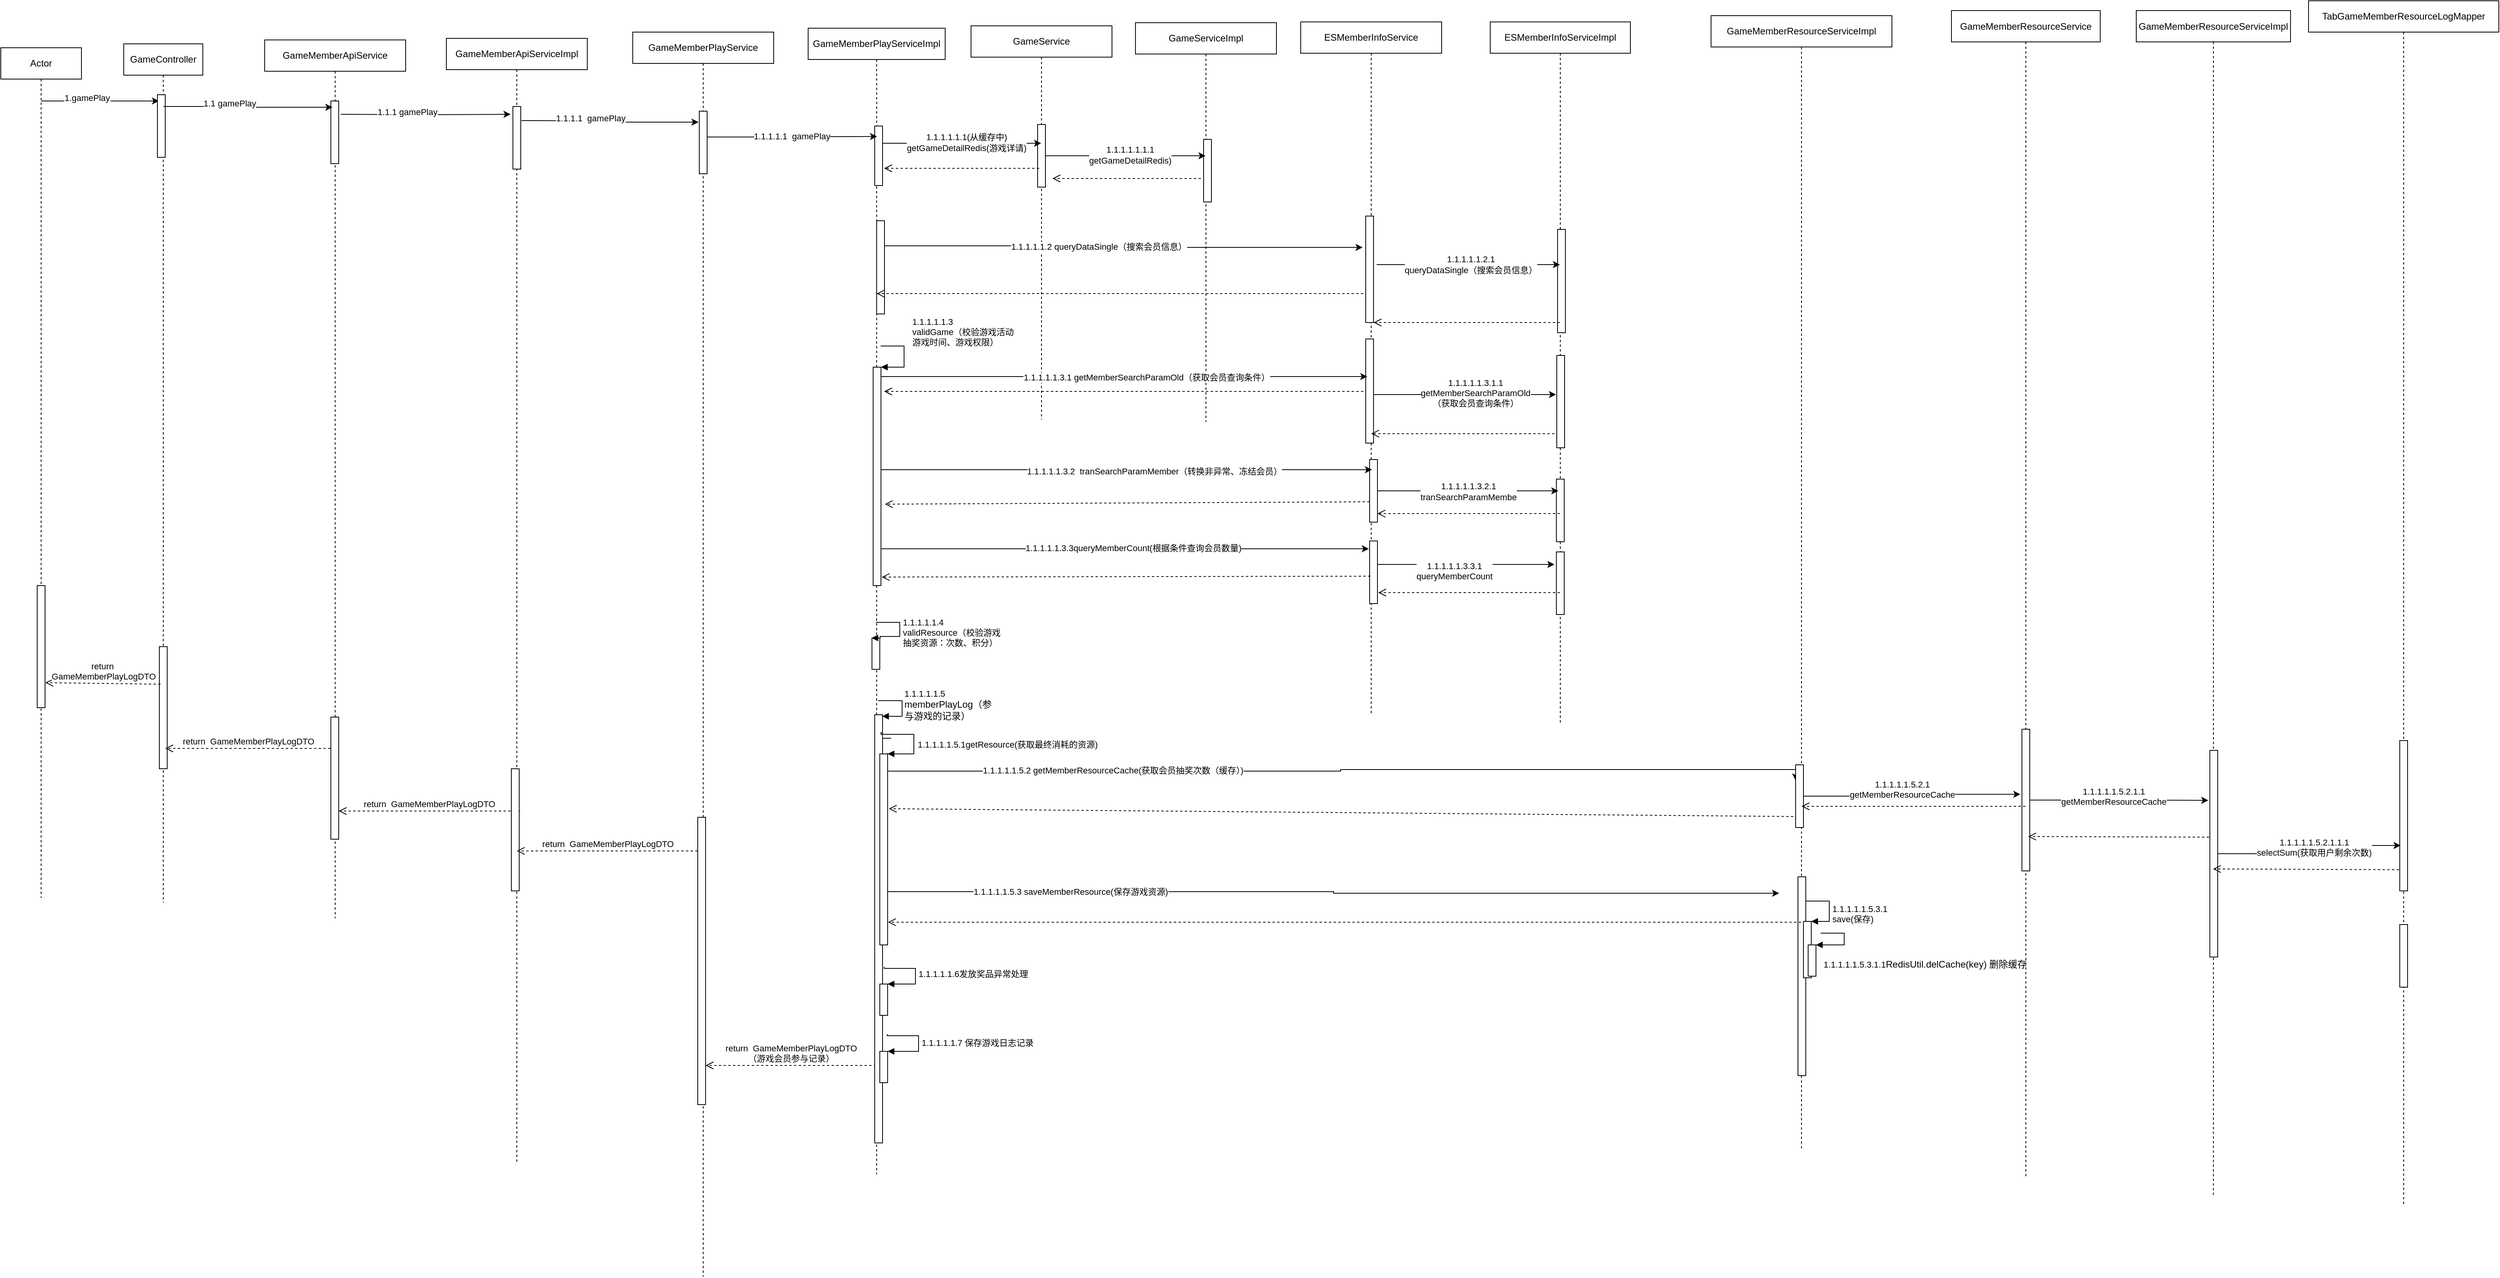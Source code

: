 <mxfile version="20.0.4" type="github">
  <diagram id="6ErdJi4MwDmCE_eJ-fbc" name="第 1 页">
    <mxGraphModel dx="2286" dy="793" grid="0" gridSize="10" guides="1" tooltips="1" connect="1" arrows="1" fold="1" page="0" pageScale="1" pageWidth="827" pageHeight="1169" math="0" shadow="0">
      <root>
        <mxCell id="0" />
        <mxCell id="1" parent="0" />
        <mxCell id="dKil16ABPcqH2iOn4YbZ-6" style="edgeStyle=orthogonalEdgeStyle;rounded=0;orthogonalLoop=1;jettySize=auto;html=1;entryX=0.2;entryY=0.1;entryDx=0;entryDy=0;entryPerimeter=0;" edge="1" parent="1" source="dKil16ABPcqH2iOn4YbZ-1" target="dKil16ABPcqH2iOn4YbZ-5">
          <mxGeometry relative="1" as="geometry">
            <Array as="points">
              <mxPoint x="-83" y="236" />
              <mxPoint x="-83" y="236" />
            </Array>
          </mxGeometry>
        </mxCell>
        <mxCell id="dKil16ABPcqH2iOn4YbZ-9" value="1.gamePlay" style="edgeLabel;html=1;align=center;verticalAlign=middle;resizable=0;points=[];" vertex="1" connectable="0" parent="dKil16ABPcqH2iOn4YbZ-6">
          <mxGeometry x="-0.233" y="4" relative="1" as="geometry">
            <mxPoint x="1" as="offset" />
          </mxGeometry>
        </mxCell>
        <mxCell id="dKil16ABPcqH2iOn4YbZ-1" value="Actor" style="shape=umlLifeline;perimeter=lifelinePerimeter;whiteSpace=wrap;html=1;container=1;collapsible=0;recursiveResize=0;outlineConnect=0;" vertex="1" parent="1">
          <mxGeometry x="-181" y="168" width="103" height="1086" as="geometry" />
        </mxCell>
        <mxCell id="dKil16ABPcqH2iOn4YbZ-146" value="" style="html=1;points=[];perimeter=orthogonalPerimeter;" vertex="1" parent="dKil16ABPcqH2iOn4YbZ-1">
          <mxGeometry x="46.5" y="687" width="10" height="156" as="geometry" />
        </mxCell>
        <mxCell id="dKil16ABPcqH2iOn4YbZ-2" value="GameController" style="shape=umlLifeline;perimeter=lifelinePerimeter;whiteSpace=wrap;html=1;container=1;collapsible=0;recursiveResize=0;outlineConnect=0;" vertex="1" parent="1">
          <mxGeometry x="-24" y="163" width="101" height="1097" as="geometry" />
        </mxCell>
        <mxCell id="dKil16ABPcqH2iOn4YbZ-5" value="" style="html=1;points=[];perimeter=orthogonalPerimeter;" vertex="1" parent="dKil16ABPcqH2iOn4YbZ-2">
          <mxGeometry x="43" y="65" width="10" height="80" as="geometry" />
        </mxCell>
        <mxCell id="dKil16ABPcqH2iOn4YbZ-142" value="" style="html=1;points=[];perimeter=orthogonalPerimeter;" vertex="1" parent="dKil16ABPcqH2iOn4YbZ-2">
          <mxGeometry x="45.5" y="770" width="10" height="156" as="geometry" />
        </mxCell>
        <mxCell id="dKil16ABPcqH2iOn4YbZ-151" value="return&amp;nbsp; GameMemberPlayLogDTO" style="html=1;verticalAlign=bottom;endArrow=open;dashed=1;endSize=8;rounded=0;" edge="1" parent="dKil16ABPcqH2iOn4YbZ-2">
          <mxGeometry relative="1" as="geometry">
            <mxPoint x="264" y="900" as="sourcePoint" />
            <mxPoint x="53" y="899.999" as="targetPoint" />
          </mxGeometry>
        </mxCell>
        <mxCell id="dKil16ABPcqH2iOn4YbZ-3" value="GameMemberApiService" style="shape=umlLifeline;perimeter=lifelinePerimeter;whiteSpace=wrap;html=1;container=1;collapsible=0;recursiveResize=0;outlineConnect=0;" vertex="1" parent="1">
          <mxGeometry x="156" y="158" width="180" height="1122" as="geometry" />
        </mxCell>
        <mxCell id="dKil16ABPcqH2iOn4YbZ-13" value="" style="html=1;points=[];perimeter=orthogonalPerimeter;" vertex="1" parent="dKil16ABPcqH2iOn4YbZ-3">
          <mxGeometry x="84.5" y="78" width="10" height="80" as="geometry" />
        </mxCell>
        <mxCell id="dKil16ABPcqH2iOn4YbZ-141" value="" style="html=1;points=[];perimeter=orthogonalPerimeter;" vertex="1" parent="dKil16ABPcqH2iOn4YbZ-3">
          <mxGeometry x="84.5" y="865" width="10" height="156" as="geometry" />
        </mxCell>
        <mxCell id="dKil16ABPcqH2iOn4YbZ-150" value="return&amp;nbsp; GameMemberPlayLogDTO" style="html=1;verticalAlign=bottom;endArrow=open;dashed=1;endSize=8;rounded=0;exitX=0;exitY=0.117;exitDx=0;exitDy=0;exitPerimeter=0;" edge="1" parent="dKil16ABPcqH2iOn4YbZ-3">
          <mxGeometry relative="1" as="geometry">
            <mxPoint x="326" y="984.999" as="sourcePoint" />
            <mxPoint x="94.5" y="984.999" as="targetPoint" />
          </mxGeometry>
        </mxCell>
        <mxCell id="dKil16ABPcqH2iOn4YbZ-11" style="edgeStyle=orthogonalEdgeStyle;rounded=0;orthogonalLoop=1;jettySize=auto;html=1;entryX=0.2;entryY=0.1;entryDx=0;entryDy=0;entryPerimeter=0;" edge="1" parent="1" target="dKil16ABPcqH2iOn4YbZ-13" source="dKil16ABPcqH2iOn4YbZ-2">
          <mxGeometry relative="1" as="geometry">
            <mxPoint x="90" y="244" as="sourcePoint" />
            <Array as="points">
              <mxPoint x="139" y="243" />
              <mxPoint x="139" y="244" />
            </Array>
          </mxGeometry>
        </mxCell>
        <mxCell id="dKil16ABPcqH2iOn4YbZ-12" value="1.1 gamePlay" style="edgeLabel;html=1;align=center;verticalAlign=middle;resizable=0;points=[];" vertex="1" connectable="0" parent="dKil16ABPcqH2iOn4YbZ-11">
          <mxGeometry x="-0.233" y="4" relative="1" as="geometry">
            <mxPoint x="1" as="offset" />
          </mxGeometry>
        </mxCell>
        <mxCell id="dKil16ABPcqH2iOn4YbZ-14" value="GameMemberApiServiceImpl" style="shape=umlLifeline;perimeter=lifelinePerimeter;whiteSpace=wrap;html=1;container=1;collapsible=0;recursiveResize=0;outlineConnect=0;" vertex="1" parent="1">
          <mxGeometry x="388" y="156" width="180" height="1438" as="geometry" />
        </mxCell>
        <mxCell id="dKil16ABPcqH2iOn4YbZ-15" value="" style="html=1;points=[];perimeter=orthogonalPerimeter;" vertex="1" parent="dKil16ABPcqH2iOn4YbZ-14">
          <mxGeometry x="85" y="87" width="10" height="80" as="geometry" />
        </mxCell>
        <mxCell id="dKil16ABPcqH2iOn4YbZ-136" value="" style="html=1;points=[];perimeter=orthogonalPerimeter;" vertex="1" parent="dKil16ABPcqH2iOn4YbZ-14">
          <mxGeometry x="83" y="933" width="10" height="156" as="geometry" />
        </mxCell>
        <mxCell id="dKil16ABPcqH2iOn4YbZ-16" value="GameMemberPlayService" style="shape=umlLifeline;perimeter=lifelinePerimeter;whiteSpace=wrap;html=1;container=1;collapsible=0;recursiveResize=0;outlineConnect=0;" vertex="1" parent="1">
          <mxGeometry x="626" y="148" width="180" height="1590" as="geometry" />
        </mxCell>
        <mxCell id="dKil16ABPcqH2iOn4YbZ-17" value="" style="html=1;points=[];perimeter=orthogonalPerimeter;" vertex="1" parent="dKil16ABPcqH2iOn4YbZ-16">
          <mxGeometry x="85" y="101" width="10" height="80" as="geometry" />
        </mxCell>
        <mxCell id="dKil16ABPcqH2iOn4YbZ-137" value="" style="html=1;points=[];perimeter=orthogonalPerimeter;" vertex="1" parent="dKil16ABPcqH2iOn4YbZ-16">
          <mxGeometry x="83" y="1003" width="10" height="367" as="geometry" />
        </mxCell>
        <mxCell id="dKil16ABPcqH2iOn4YbZ-147" value="return&amp;nbsp; GameMemberPlayLogDTO&lt;br&gt;（游戏会员参与记录）" style="html=1;verticalAlign=bottom;endArrow=open;dashed=1;endSize=8;rounded=0;" edge="1" parent="dKil16ABPcqH2iOn4YbZ-16" source="dKil16ABPcqH2iOn4YbZ-18">
          <mxGeometry relative="1" as="geometry">
            <mxPoint x="173" y="1320" as="sourcePoint" />
            <mxPoint x="93" y="1320" as="targetPoint" />
          </mxGeometry>
        </mxCell>
        <mxCell id="dKil16ABPcqH2iOn4YbZ-18" value="GameMemberPlayServiceImpl" style="shape=umlLifeline;perimeter=lifelinePerimeter;whiteSpace=wrap;html=1;container=1;collapsible=0;recursiveResize=0;outlineConnect=0;" vertex="1" parent="1">
          <mxGeometry x="850" y="143" width="175" height="1464" as="geometry" />
        </mxCell>
        <mxCell id="dKil16ABPcqH2iOn4YbZ-19" value="" style="html=1;points=[];perimeter=orthogonalPerimeter;" vertex="1" parent="dKil16ABPcqH2iOn4YbZ-18">
          <mxGeometry x="85" y="125" width="10" height="76" as="geometry" />
        </mxCell>
        <mxCell id="dKil16ABPcqH2iOn4YbZ-49" value="" style="html=1;points=[];perimeter=orthogonalPerimeter;" vertex="1" parent="dKil16ABPcqH2iOn4YbZ-18">
          <mxGeometry x="87.5" y="246" width="10" height="119" as="geometry" />
        </mxCell>
        <mxCell id="dKil16ABPcqH2iOn4YbZ-56" value="" style="html=1;points=[];perimeter=orthogonalPerimeter;" vertex="1" parent="dKil16ABPcqH2iOn4YbZ-18">
          <mxGeometry x="83" y="433" width="10" height="279" as="geometry" />
        </mxCell>
        <mxCell id="dKil16ABPcqH2iOn4YbZ-57" value="&lt;span style=&quot;text-align: center;&quot;&gt;1.1.1.1.1.3&lt;/span&gt;&lt;br&gt;validGame（校验游戏活动&lt;br&gt;游戏时间、游戏权限）" style="edgeStyle=orthogonalEdgeStyle;html=1;align=left;spacingLeft=2;endArrow=block;rounded=0;entryX=1;entryY=0;" edge="1" target="dKil16ABPcqH2iOn4YbZ-56" parent="dKil16ABPcqH2iOn4YbZ-18">
          <mxGeometry x="-0.306" y="19" relative="1" as="geometry">
            <mxPoint x="92.5" y="406" as="sourcePoint" />
            <Array as="points">
              <mxPoint x="122.5" y="406" />
            </Array>
            <mxPoint x="-13" y="-18" as="offset" />
          </mxGeometry>
        </mxCell>
        <mxCell id="dKil16ABPcqH2iOn4YbZ-60" value="" style="html=1;points=[];perimeter=orthogonalPerimeter;" vertex="1" parent="dKil16ABPcqH2iOn4YbZ-18">
          <mxGeometry x="81.5" y="779" width="10" height="40" as="geometry" />
        </mxCell>
        <mxCell id="dKil16ABPcqH2iOn4YbZ-61" value="&lt;span style=&quot;text-align: center;&quot;&gt;1.1.1.1.1.4&lt;/span&gt;&lt;br&gt;validResource（校验游戏&lt;br&gt;&lt;span style=&quot;font-size: 11px;&quot;&gt;抽奖资源：次数、积分&lt;/span&gt;）" style="edgeStyle=orthogonalEdgeStyle;html=1;align=left;spacingLeft=2;endArrow=block;rounded=0;entryX=-0.05;entryY=0;entryDx=0;entryDy=0;entryPerimeter=0;" edge="1" parent="dKil16ABPcqH2iOn4YbZ-18" target="dKil16ABPcqH2iOn4YbZ-60">
          <mxGeometry relative="1" as="geometry">
            <mxPoint x="86.5" y="759" as="sourcePoint" />
            <Array as="points">
              <mxPoint x="117" y="759" />
              <mxPoint x="117" y="777" />
              <mxPoint x="92" y="777" />
              <mxPoint x="92" y="779" />
            </Array>
          </mxGeometry>
        </mxCell>
        <mxCell id="dKil16ABPcqH2iOn4YbZ-92" value="" style="html=1;points=[];perimeter=orthogonalPerimeter;" vertex="1" parent="dKil16ABPcqH2iOn4YbZ-18">
          <mxGeometry x="85" y="877" width="10" height="547" as="geometry" />
        </mxCell>
        <mxCell id="dKil16ABPcqH2iOn4YbZ-93" value="" style="edgeStyle=orthogonalEdgeStyle;html=1;align=left;spacingLeft=2;endArrow=block;rounded=0;entryX=1;entryY=0;" edge="1" parent="dKil16ABPcqH2iOn4YbZ-18">
          <mxGeometry relative="1" as="geometry">
            <mxPoint x="89.5" y="859" as="sourcePoint" />
            <Array as="points">
              <mxPoint x="120" y="859" />
              <mxPoint x="120" y="879" />
            </Array>
            <mxPoint x="94.5" y="879" as="targetPoint" />
          </mxGeometry>
        </mxCell>
        <mxCell id="dKil16ABPcqH2iOn4YbZ-95" value="" style="html=1;points=[];perimeter=orthogonalPerimeter;" vertex="1" parent="dKil16ABPcqH2iOn4YbZ-18">
          <mxGeometry x="91.5" y="927" width="10" height="244" as="geometry" />
        </mxCell>
        <mxCell id="dKil16ABPcqH2iOn4YbZ-96" value="&lt;span style=&quot;text-align: center;&quot;&gt;1.1.1.1.1.5.1&lt;/span&gt;getResource(获取最终消耗的资源)" style="edgeStyle=orthogonalEdgeStyle;html=1;align=left;spacingLeft=2;endArrow=block;rounded=0;entryX=1;entryY=0;" edge="1" target="dKil16ABPcqH2iOn4YbZ-95" parent="dKil16ABPcqH2iOn4YbZ-18">
          <mxGeometry x="-1" y="31" relative="1" as="geometry">
            <mxPoint x="106" y="907" as="sourcePoint" />
            <Array as="points">
              <mxPoint x="95" y="900" />
              <mxPoint x="93" y="900" />
              <mxPoint x="93" y="902" />
              <mxPoint x="135" y="902" />
              <mxPoint x="135" y="927" />
            </Array>
            <mxPoint x="30" y="-23" as="offset" />
          </mxGeometry>
        </mxCell>
        <mxCell id="dKil16ABPcqH2iOn4YbZ-132" value="" style="html=1;points=[];perimeter=orthogonalPerimeter;" vertex="1" parent="dKil16ABPcqH2iOn4YbZ-18">
          <mxGeometry x="91.5" y="1221" width="10" height="40" as="geometry" />
        </mxCell>
        <mxCell id="dKil16ABPcqH2iOn4YbZ-133" value="&lt;span style=&quot;text-align: center;&quot;&gt;1.1.1.1.1.6&lt;/span&gt;发放奖品异常处理" style="edgeStyle=orthogonalEdgeStyle;html=1;align=left;spacingLeft=2;endArrow=block;rounded=0;entryX=1;entryY=0;" edge="1" target="dKil16ABPcqH2iOn4YbZ-132" parent="dKil16ABPcqH2iOn4YbZ-18">
          <mxGeometry relative="1" as="geometry">
            <mxPoint x="97" y="1199" as="sourcePoint" />
            <Array as="points">
              <mxPoint x="137" y="1201" />
              <mxPoint x="137" y="1221" />
            </Array>
          </mxGeometry>
        </mxCell>
        <mxCell id="dKil16ABPcqH2iOn4YbZ-134" value="" style="html=1;points=[];perimeter=orthogonalPerimeter;" vertex="1" parent="dKil16ABPcqH2iOn4YbZ-18">
          <mxGeometry x="91.5" y="1307" width="10" height="40" as="geometry" />
        </mxCell>
        <mxCell id="dKil16ABPcqH2iOn4YbZ-135" value="&lt;span style=&quot;text-align: center;&quot;&gt;1.1.1.1.1.7&amp;nbsp;&lt;/span&gt;保存游戏日志记录" style="edgeStyle=orthogonalEdgeStyle;html=1;align=left;spacingLeft=2;endArrow=block;rounded=0;entryX=1;entryY=0;" edge="1" parent="dKil16ABPcqH2iOn4YbZ-18" target="dKil16ABPcqH2iOn4YbZ-134">
          <mxGeometry relative="1" as="geometry">
            <mxPoint x="101" y="1285" as="sourcePoint" />
            <Array as="points">
              <mxPoint x="141" y="1287" />
              <mxPoint x="141" y="1307" />
            </Array>
          </mxGeometry>
        </mxCell>
        <mxCell id="dKil16ABPcqH2iOn4YbZ-20" style="edgeStyle=orthogonalEdgeStyle;rounded=0;orthogonalLoop=1;jettySize=auto;html=1;entryX=-0.3;entryY=0.125;entryDx=0;entryDy=0;entryPerimeter=0;" edge="1" parent="1" target="dKil16ABPcqH2iOn4YbZ-15">
          <mxGeometry relative="1" as="geometry">
            <mxPoint x="253" y="253" as="sourcePoint" />
            <Array as="points" />
            <mxPoint x="252.5" y="254" as="targetPoint" />
          </mxGeometry>
        </mxCell>
        <mxCell id="dKil16ABPcqH2iOn4YbZ-21" value="1.1.1 gamePlay" style="edgeLabel;html=1;align=center;verticalAlign=middle;resizable=0;points=[];" vertex="1" connectable="0" parent="dKil16ABPcqH2iOn4YbZ-20">
          <mxGeometry x="-0.233" y="4" relative="1" as="geometry">
            <mxPoint x="1" as="offset" />
          </mxGeometry>
        </mxCell>
        <mxCell id="dKil16ABPcqH2iOn4YbZ-22" style="edgeStyle=orthogonalEdgeStyle;rounded=0;orthogonalLoop=1;jettySize=auto;html=1;entryX=-0.1;entryY=0.175;entryDx=0;entryDy=0;entryPerimeter=0;" edge="1" parent="1" target="dKil16ABPcqH2iOn4YbZ-17">
          <mxGeometry relative="1" as="geometry">
            <mxPoint x="484" y="261" as="sourcePoint" />
            <Array as="points" />
            <mxPoint x="262.5" y="264" as="targetPoint" />
          </mxGeometry>
        </mxCell>
        <mxCell id="dKil16ABPcqH2iOn4YbZ-23" value="1.1.1.1&amp;nbsp; gamePlay" style="edgeLabel;html=1;align=center;verticalAlign=middle;resizable=0;points=[];" vertex="1" connectable="0" parent="dKil16ABPcqH2iOn4YbZ-22">
          <mxGeometry x="-0.233" y="4" relative="1" as="geometry">
            <mxPoint x="1" as="offset" />
          </mxGeometry>
        </mxCell>
        <mxCell id="dKil16ABPcqH2iOn4YbZ-26" style="edgeStyle=orthogonalEdgeStyle;rounded=0;orthogonalLoop=1;jettySize=auto;html=1;entryX=0.3;entryY=0.175;entryDx=0;entryDy=0;entryPerimeter=0;" edge="1" parent="1" source="dKil16ABPcqH2iOn4YbZ-17" target="dKil16ABPcqH2iOn4YbZ-19">
          <mxGeometry relative="1" as="geometry">
            <Array as="points">
              <mxPoint x="776" y="282" />
              <mxPoint x="776" y="282" />
            </Array>
          </mxGeometry>
        </mxCell>
        <mxCell id="dKil16ABPcqH2iOn4YbZ-27" value="1.1.1.1.1&amp;nbsp; gamePlay" style="edgeLabel;html=1;align=center;verticalAlign=middle;resizable=0;points=[];" vertex="1" connectable="0" parent="dKil16ABPcqH2iOn4YbZ-26">
          <mxGeometry x="-0.005" y="1" relative="1" as="geometry">
            <mxPoint as="offset" />
          </mxGeometry>
        </mxCell>
        <mxCell id="dKil16ABPcqH2iOn4YbZ-28" value="GameService" style="shape=umlLifeline;perimeter=lifelinePerimeter;whiteSpace=wrap;html=1;container=1;collapsible=0;recursiveResize=0;outlineConnect=0;" vertex="1" parent="1">
          <mxGeometry x="1058" y="140" width="180" height="503" as="geometry" />
        </mxCell>
        <mxCell id="dKil16ABPcqH2iOn4YbZ-29" value="" style="html=1;points=[];perimeter=orthogonalPerimeter;" vertex="1" parent="dKil16ABPcqH2iOn4YbZ-28">
          <mxGeometry x="85" y="126" width="10" height="80" as="geometry" />
        </mxCell>
        <mxCell id="dKil16ABPcqH2iOn4YbZ-153" value="" style="html=1;verticalAlign=bottom;endArrow=open;dashed=1;endSize=8;rounded=0;" edge="1" parent="dKil16ABPcqH2iOn4YbZ-28" source="dKil16ABPcqH2iOn4YbZ-30">
          <mxGeometry relative="1" as="geometry">
            <mxPoint x="184" y="195" as="sourcePoint" />
            <mxPoint x="104" y="195" as="targetPoint" />
          </mxGeometry>
        </mxCell>
        <mxCell id="dKil16ABPcqH2iOn4YbZ-30" value="GameServiceImpl" style="shape=umlLifeline;perimeter=lifelinePerimeter;whiteSpace=wrap;html=1;container=1;collapsible=0;recursiveResize=0;outlineConnect=0;" vertex="1" parent="1">
          <mxGeometry x="1268" y="136" width="180" height="510" as="geometry" />
        </mxCell>
        <mxCell id="dKil16ABPcqH2iOn4YbZ-31" value="" style="html=1;points=[];perimeter=orthogonalPerimeter;" vertex="1" parent="dKil16ABPcqH2iOn4YbZ-30">
          <mxGeometry x="87" y="149" width="10" height="80" as="geometry" />
        </mxCell>
        <mxCell id="dKil16ABPcqH2iOn4YbZ-32" style="edgeStyle=orthogonalEdgeStyle;rounded=0;orthogonalLoop=1;jettySize=auto;html=1;" edge="1" parent="1" source="dKil16ABPcqH2iOn4YbZ-19" target="dKil16ABPcqH2iOn4YbZ-28">
          <mxGeometry relative="1" as="geometry">
            <Array as="points">
              <mxPoint x="968" y="290" />
              <mxPoint x="968" y="290" />
            </Array>
          </mxGeometry>
        </mxCell>
        <mxCell id="dKil16ABPcqH2iOn4YbZ-33" value="1.1.1.1.1.1(从缓存中)&lt;br&gt;getGameDetailRedis(游戏详请)" style="edgeLabel;html=1;align=center;verticalAlign=middle;resizable=0;points=[];" vertex="1" connectable="0" parent="dKil16ABPcqH2iOn4YbZ-32">
          <mxGeometry x="-0.18" relative="1" as="geometry">
            <mxPoint x="24" y="-1" as="offset" />
          </mxGeometry>
        </mxCell>
        <mxCell id="dKil16ABPcqH2iOn4YbZ-36" style="edgeStyle=orthogonalEdgeStyle;rounded=0;orthogonalLoop=1;jettySize=auto;html=1;" edge="1" parent="1" source="dKil16ABPcqH2iOn4YbZ-29" target="dKil16ABPcqH2iOn4YbZ-30">
          <mxGeometry relative="1" as="geometry">
            <mxPoint x="955" y="300" as="sourcePoint" />
            <mxPoint x="1157.5" y="300" as="targetPoint" />
            <Array as="points">
              <mxPoint x="1293" y="306" />
              <mxPoint x="1293" y="306" />
            </Array>
          </mxGeometry>
        </mxCell>
        <mxCell id="dKil16ABPcqH2iOn4YbZ-37" value="1.1.1.1.1.1.1&lt;br&gt;getGameDetailRedis)" style="edgeLabel;html=1;align=center;verticalAlign=middle;resizable=0;points=[];" vertex="1" connectable="0" parent="dKil16ABPcqH2iOn4YbZ-36">
          <mxGeometry x="-0.18" relative="1" as="geometry">
            <mxPoint x="24" y="-1" as="offset" />
          </mxGeometry>
        </mxCell>
        <mxCell id="dKil16ABPcqH2iOn4YbZ-40" value="ESMemberInfoService" style="shape=umlLifeline;perimeter=lifelinePerimeter;whiteSpace=wrap;html=1;container=1;collapsible=0;recursiveResize=0;outlineConnect=0;" vertex="1" parent="1">
          <mxGeometry x="1479" y="135" width="180" height="886" as="geometry" />
        </mxCell>
        <mxCell id="dKil16ABPcqH2iOn4YbZ-41" value="" style="html=1;points=[];perimeter=orthogonalPerimeter;" vertex="1" parent="dKil16ABPcqH2iOn4YbZ-40">
          <mxGeometry x="83" y="248" width="10" height="136" as="geometry" />
        </mxCell>
        <mxCell id="dKil16ABPcqH2iOn4YbZ-62" value="" style="html=1;points=[];perimeter=orthogonalPerimeter;" vertex="1" parent="dKil16ABPcqH2iOn4YbZ-40">
          <mxGeometry x="83" y="405" width="10" height="133" as="geometry" />
        </mxCell>
        <mxCell id="dKil16ABPcqH2iOn4YbZ-74" value="" style="html=1;points=[];perimeter=orthogonalPerimeter;" vertex="1" parent="dKil16ABPcqH2iOn4YbZ-40">
          <mxGeometry x="88" y="559" width="10" height="80" as="geometry" />
        </mxCell>
        <mxCell id="dKil16ABPcqH2iOn4YbZ-83" value="" style="html=1;points=[];perimeter=orthogonalPerimeter;" vertex="1" parent="dKil16ABPcqH2iOn4YbZ-40">
          <mxGeometry x="88" y="663" width="10" height="80" as="geometry" />
        </mxCell>
        <mxCell id="dKil16ABPcqH2iOn4YbZ-42" value="ESMemberInfoServiceImpl" style="shape=umlLifeline;perimeter=lifelinePerimeter;whiteSpace=wrap;html=1;container=1;collapsible=0;recursiveResize=0;outlineConnect=0;" vertex="1" parent="1">
          <mxGeometry x="1721" y="135" width="179" height="898" as="geometry" />
        </mxCell>
        <mxCell id="dKil16ABPcqH2iOn4YbZ-43" value="" style="html=1;points=[];perimeter=orthogonalPerimeter;" vertex="1" parent="dKil16ABPcqH2iOn4YbZ-42">
          <mxGeometry x="86" y="265" width="10" height="132" as="geometry" />
        </mxCell>
        <mxCell id="dKil16ABPcqH2iOn4YbZ-65" value="" style="html=1;points=[];perimeter=orthogonalPerimeter;" vertex="1" parent="dKil16ABPcqH2iOn4YbZ-42">
          <mxGeometry x="85" y="426" width="10" height="118" as="geometry" />
        </mxCell>
        <mxCell id="dKil16ABPcqH2iOn4YbZ-78" value="" style="html=1;points=[];perimeter=orthogonalPerimeter;" vertex="1" parent="dKil16ABPcqH2iOn4YbZ-42">
          <mxGeometry x="84.5" y="584" width="10" height="80" as="geometry" />
        </mxCell>
        <mxCell id="dKil16ABPcqH2iOn4YbZ-84" value="" style="html=1;points=[];perimeter=orthogonalPerimeter;" vertex="1" parent="dKil16ABPcqH2iOn4YbZ-42">
          <mxGeometry x="84.5" y="677" width="10" height="80" as="geometry" />
        </mxCell>
        <mxCell id="dKil16ABPcqH2iOn4YbZ-50" style="edgeStyle=orthogonalEdgeStyle;rounded=0;orthogonalLoop=1;jettySize=auto;html=1;" edge="1" parent="1" source="dKil16ABPcqH2iOn4YbZ-49">
          <mxGeometry relative="1" as="geometry">
            <mxPoint x="1558" y="423" as="targetPoint" />
            <Array as="points">
              <mxPoint x="1213" y="421" />
              <mxPoint x="1213" y="423" />
            </Array>
          </mxGeometry>
        </mxCell>
        <mxCell id="dKil16ABPcqH2iOn4YbZ-51" value="1.1.1.1.1.2 queryDataSingle（搜索会员信息）" style="edgeLabel;html=1;align=center;verticalAlign=middle;resizable=0;points=[];" vertex="1" connectable="0" parent="dKil16ABPcqH2iOn4YbZ-50">
          <mxGeometry x="-0.106" y="1" relative="1" as="geometry">
            <mxPoint x="1" as="offset" />
          </mxGeometry>
        </mxCell>
        <mxCell id="dKil16ABPcqH2iOn4YbZ-52" style="edgeStyle=orthogonalEdgeStyle;rounded=0;orthogonalLoop=1;jettySize=auto;html=1;" edge="1" parent="1" target="dKil16ABPcqH2iOn4YbZ-42">
          <mxGeometry relative="1" as="geometry">
            <mxPoint x="1576" y="445" as="sourcePoint" />
            <mxPoint x="1585" y="431.04" as="targetPoint" />
            <Array as="points">
              <mxPoint x="1733" y="445" />
              <mxPoint x="1733" y="445" />
            </Array>
          </mxGeometry>
        </mxCell>
        <mxCell id="dKil16ABPcqH2iOn4YbZ-53" value="1.1.1.1.1.2.1&lt;br&gt;queryDataSingle（搜索会员信息）" style="edgeLabel;html=1;align=center;verticalAlign=middle;resizable=0;points=[];" vertex="1" connectable="0" parent="dKil16ABPcqH2iOn4YbZ-52">
          <mxGeometry x="-0.106" y="1" relative="1" as="geometry">
            <mxPoint x="15" y="1" as="offset" />
          </mxGeometry>
        </mxCell>
        <mxCell id="dKil16ABPcqH2iOn4YbZ-55" value="" style="html=1;verticalAlign=bottom;endArrow=open;dashed=1;endSize=8;rounded=0;exitX=-0.3;exitY=0.728;exitDx=0;exitDy=0;exitPerimeter=0;" edge="1" parent="1" source="dKil16ABPcqH2iOn4YbZ-41" target="dKil16ABPcqH2iOn4YbZ-18">
          <mxGeometry relative="1" as="geometry">
            <mxPoint x="1799.5" y="518" as="sourcePoint" />
            <mxPoint x="1589" y="518" as="targetPoint" />
          </mxGeometry>
        </mxCell>
        <mxCell id="dKil16ABPcqH2iOn4YbZ-63" style="edgeStyle=orthogonalEdgeStyle;rounded=0;orthogonalLoop=1;jettySize=auto;html=1;entryX=0.2;entryY=0.361;entryDx=0;entryDy=0;entryPerimeter=0;" edge="1" parent="1" source="dKil16ABPcqH2iOn4YbZ-56" target="dKil16ABPcqH2iOn4YbZ-62">
          <mxGeometry relative="1" as="geometry">
            <Array as="points">
              <mxPoint x="1086" y="588" />
              <mxPoint x="1086" y="588" />
            </Array>
          </mxGeometry>
        </mxCell>
        <mxCell id="dKil16ABPcqH2iOn4YbZ-64" value="1.1.1.1.1.3.1 getMemberSearchParamOld（获取会员查询条件）" style="edgeLabel;html=1;align=center;verticalAlign=middle;resizable=0;points=[];" vertex="1" connectable="0" parent="dKil16ABPcqH2iOn4YbZ-63">
          <mxGeometry x="0.09" y="-1" relative="1" as="geometry">
            <mxPoint as="offset" />
          </mxGeometry>
        </mxCell>
        <mxCell id="dKil16ABPcqH2iOn4YbZ-69" style="edgeStyle=orthogonalEdgeStyle;rounded=0;orthogonalLoop=1;jettySize=auto;html=1;entryX=-0.1;entryY=0.424;entryDx=0;entryDy=0;entryPerimeter=0;" edge="1" parent="1" source="dKil16ABPcqH2iOn4YbZ-62" target="dKil16ABPcqH2iOn4YbZ-65">
          <mxGeometry relative="1" as="geometry">
            <Array as="points">
              <mxPoint x="1633" y="611" />
              <mxPoint x="1633" y="611" />
            </Array>
          </mxGeometry>
        </mxCell>
        <mxCell id="dKil16ABPcqH2iOn4YbZ-70" value="1.1.1.1.1.3.1.1&lt;br&gt;getMemberSearchParamOld&lt;br&gt;（获取会员查询条件）" style="edgeLabel;html=1;align=center;verticalAlign=middle;resizable=0;points=[];" vertex="1" connectable="0" parent="dKil16ABPcqH2iOn4YbZ-69">
          <mxGeometry x="-0.193" y="2" relative="1" as="geometry">
            <mxPoint x="36" as="offset" />
          </mxGeometry>
        </mxCell>
        <mxCell id="dKil16ABPcqH2iOn4YbZ-54" value="" style="html=1;verticalAlign=bottom;endArrow=open;dashed=1;endSize=8;rounded=0;" edge="1" parent="1" source="dKil16ABPcqH2iOn4YbZ-42" target="dKil16ABPcqH2iOn4YbZ-41">
          <mxGeometry relative="1" as="geometry">
            <mxPoint x="1659" y="508" as="sourcePoint" />
            <mxPoint x="1579" y="508" as="targetPoint" />
          </mxGeometry>
        </mxCell>
        <mxCell id="dKil16ABPcqH2iOn4YbZ-72" value="" style="html=1;verticalAlign=bottom;endArrow=open;dashed=1;endSize=8;rounded=0;exitX=-0.3;exitY=0.847;exitDx=0;exitDy=0;exitPerimeter=0;" edge="1" parent="1" source="dKil16ABPcqH2iOn4YbZ-65" target="dKil16ABPcqH2iOn4YbZ-40">
          <mxGeometry relative="1" as="geometry">
            <mxPoint x="1820" y="503.5" as="sourcePoint" />
            <mxPoint x="1582" y="503.5" as="targetPoint" />
          </mxGeometry>
        </mxCell>
        <mxCell id="dKil16ABPcqH2iOn4YbZ-73" value="" style="html=1;verticalAlign=bottom;endArrow=open;dashed=1;endSize=8;rounded=0;" edge="1" parent="1">
          <mxGeometry relative="1" as="geometry">
            <mxPoint x="1559" y="607" as="sourcePoint" />
            <mxPoint x="947" y="607" as="targetPoint" />
          </mxGeometry>
        </mxCell>
        <mxCell id="dKil16ABPcqH2iOn4YbZ-75" style="edgeStyle=orthogonalEdgeStyle;rounded=0;orthogonalLoop=1;jettySize=auto;html=1;entryX=0.3;entryY=0.163;entryDx=0;entryDy=0;entryPerimeter=0;" edge="1" parent="1" source="dKil16ABPcqH2iOn4YbZ-56" target="dKil16ABPcqH2iOn4YbZ-74">
          <mxGeometry relative="1" as="geometry">
            <Array as="points">
              <mxPoint x="1139" y="707" />
              <mxPoint x="1139" y="707" />
            </Array>
          </mxGeometry>
        </mxCell>
        <mxCell id="dKil16ABPcqH2iOn4YbZ-77" value="1.1.1.1.1.3.2&amp;nbsp; tranSearchParamMember（转换非异常、冻结会员）" style="edgeLabel;html=1;align=center;verticalAlign=middle;resizable=0;points=[];" vertex="1" connectable="0" parent="dKil16ABPcqH2iOn4YbZ-75">
          <mxGeometry x="0.112" y="-2" relative="1" as="geometry">
            <mxPoint as="offset" />
          </mxGeometry>
        </mxCell>
        <mxCell id="dKil16ABPcqH2iOn4YbZ-79" style="edgeStyle=orthogonalEdgeStyle;rounded=0;orthogonalLoop=1;jettySize=auto;html=1;entryX=0.25;entryY=0.188;entryDx=0;entryDy=0;entryPerimeter=0;" edge="1" parent="1" source="dKil16ABPcqH2iOn4YbZ-74" target="dKil16ABPcqH2iOn4YbZ-78">
          <mxGeometry relative="1" as="geometry" />
        </mxCell>
        <mxCell id="dKil16ABPcqH2iOn4YbZ-80" value="1.1.1.1.1.3.2.1&lt;br&gt;tranSearchParamMembe" style="edgeLabel;html=1;align=center;verticalAlign=middle;resizable=0;points=[];" vertex="1" connectable="0" parent="dKil16ABPcqH2iOn4YbZ-79">
          <mxGeometry y="-1" relative="1" as="geometry">
            <mxPoint as="offset" />
          </mxGeometry>
        </mxCell>
        <mxCell id="dKil16ABPcqH2iOn4YbZ-81" value="" style="html=1;verticalAlign=bottom;endArrow=open;dashed=1;endSize=8;rounded=0;entryX=1;entryY=0.863;entryDx=0;entryDy=0;entryPerimeter=0;" edge="1" parent="1" source="dKil16ABPcqH2iOn4YbZ-42" target="dKil16ABPcqH2iOn4YbZ-74">
          <mxGeometry relative="1" as="geometry">
            <mxPoint x="1813" y="670.946" as="sourcePoint" />
            <mxPoint x="1578.5" y="670.946" as="targetPoint" />
          </mxGeometry>
        </mxCell>
        <mxCell id="dKil16ABPcqH2iOn4YbZ-82" value="" style="html=1;verticalAlign=bottom;endArrow=open;dashed=1;endSize=8;rounded=0;exitX=0;exitY=0.675;exitDx=0;exitDy=0;exitPerimeter=0;" edge="1" parent="1" source="dKil16ABPcqH2iOn4YbZ-74">
          <mxGeometry relative="1" as="geometry">
            <mxPoint x="1567" y="752" as="sourcePoint" />
            <mxPoint x="948" y="751" as="targetPoint" />
          </mxGeometry>
        </mxCell>
        <mxCell id="dKil16ABPcqH2iOn4YbZ-86" style="edgeStyle=orthogonalEdgeStyle;rounded=0;orthogonalLoop=1;jettySize=auto;html=1;entryX=-0.1;entryY=0.125;entryDx=0;entryDy=0;entryPerimeter=0;" edge="1" parent="1" source="dKil16ABPcqH2iOn4YbZ-56" target="dKil16ABPcqH2iOn4YbZ-83">
          <mxGeometry relative="1" as="geometry">
            <Array as="points">
              <mxPoint x="1093" y="808" />
              <mxPoint x="1093" y="808" />
            </Array>
          </mxGeometry>
        </mxCell>
        <mxCell id="dKil16ABPcqH2iOn4YbZ-90" value="1.1.1.1.1.3.3queryMemberCount(根据条件查询会员数量)" style="edgeLabel;html=1;align=center;verticalAlign=middle;resizable=0;points=[];" vertex="1" connectable="0" parent="dKil16ABPcqH2iOn4YbZ-86">
          <mxGeometry x="-0.211" y="-2" relative="1" as="geometry">
            <mxPoint x="76" y="-3" as="offset" />
          </mxGeometry>
        </mxCell>
        <mxCell id="dKil16ABPcqH2iOn4YbZ-87" style="edgeStyle=orthogonalEdgeStyle;rounded=0;orthogonalLoop=1;jettySize=auto;html=1;entryX=-0.25;entryY=0.2;entryDx=0;entryDy=0;entryPerimeter=0;" edge="1" parent="1" source="dKil16ABPcqH2iOn4YbZ-83" target="dKil16ABPcqH2iOn4YbZ-84">
          <mxGeometry relative="1" as="geometry">
            <Array as="points">
              <mxPoint x="1631" y="828" />
              <mxPoint x="1631" y="828" />
            </Array>
          </mxGeometry>
        </mxCell>
        <mxCell id="dKil16ABPcqH2iOn4YbZ-91" value="&lt;br&gt;1.1.1.1.1.3.3.1&lt;br&gt;queryMemberCount" style="edgeLabel;html=1;align=center;verticalAlign=middle;resizable=0;points=[];" vertex="1" connectable="0" parent="dKil16ABPcqH2iOn4YbZ-87">
          <mxGeometry x="-0.133" y="-2" relative="1" as="geometry">
            <mxPoint as="offset" />
          </mxGeometry>
        </mxCell>
        <mxCell id="dKil16ABPcqH2iOn4YbZ-88" value="" style="html=1;verticalAlign=bottom;endArrow=open;dashed=1;endSize=8;rounded=0;entryX=1.1;entryY=0.825;entryDx=0;entryDy=0;entryPerimeter=0;" edge="1" parent="1" source="dKil16ABPcqH2iOn4YbZ-42" target="dKil16ABPcqH2iOn4YbZ-83">
          <mxGeometry relative="1" as="geometry">
            <mxPoint x="1820" y="773.04" as="sourcePoint" />
            <mxPoint x="1587" y="773.04" as="targetPoint" />
          </mxGeometry>
        </mxCell>
        <mxCell id="dKil16ABPcqH2iOn4YbZ-89" value="" style="html=1;verticalAlign=bottom;endArrow=open;dashed=1;endSize=8;rounded=0;entryX=1.1;entryY=0.961;entryDx=0;entryDy=0;entryPerimeter=0;exitX=0.1;exitY=0.563;exitDx=0;exitDy=0;exitPerimeter=0;" edge="1" parent="1" source="dKil16ABPcqH2iOn4YbZ-83" target="dKil16ABPcqH2iOn4YbZ-56">
          <mxGeometry relative="1" as="geometry">
            <mxPoint x="1830" y="783.04" as="sourcePoint" />
            <mxPoint x="1597" y="783.04" as="targetPoint" />
          </mxGeometry>
        </mxCell>
        <mxCell id="dKil16ABPcqH2iOn4YbZ-94" value="&lt;span style=&quot;font-size: 11px; text-align: center;&quot;&gt;1.1.1.1.1.5&lt;/span&gt;&lt;br&gt;memberPlayLog（参与游戏的记录）" style="text;whiteSpace=wrap;html=1;" vertex="1" parent="1">
          <mxGeometry x="971" y="979" width="115" height="37" as="geometry" />
        </mxCell>
        <mxCell id="dKil16ABPcqH2iOn4YbZ-98" style="edgeStyle=orthogonalEdgeStyle;rounded=0;orthogonalLoop=1;jettySize=auto;html=1;entryX=0;entryY=0.25;entryDx=0;entryDy=0;entryPerimeter=0;" edge="1" parent="1" source="dKil16ABPcqH2iOn4YbZ-95" target="dKil16ABPcqH2iOn4YbZ-116">
          <mxGeometry relative="1" as="geometry">
            <mxPoint x="1277" y="1112" as="targetPoint" />
            <Array as="points">
              <mxPoint x="1530" y="1092" />
              <mxPoint x="1530" y="1090" />
            </Array>
          </mxGeometry>
        </mxCell>
        <mxCell id="dKil16ABPcqH2iOn4YbZ-103" value="1.1.1.1.1.5.2 getMemberResourceCache(获取会员抽奖次数（缓存）)" style="edgeLabel;html=1;align=center;verticalAlign=middle;resizable=0;points=[];" vertex="1" connectable="0" parent="dKil16ABPcqH2iOn4YbZ-98">
          <mxGeometry x="-0.511" y="1" relative="1" as="geometry">
            <mxPoint as="offset" />
          </mxGeometry>
        </mxCell>
        <mxCell id="dKil16ABPcqH2iOn4YbZ-99" value="GameMemberResourceService" style="shape=umlLifeline;perimeter=lifelinePerimeter;whiteSpace=wrap;html=1;container=1;collapsible=0;recursiveResize=0;outlineConnect=0;" vertex="1" parent="1">
          <mxGeometry x="2310" y="120.5" width="190" height="1491" as="geometry" />
        </mxCell>
        <mxCell id="dKil16ABPcqH2iOn4YbZ-102" value="" style="html=1;points=[];perimeter=orthogonalPerimeter;" vertex="1" parent="dKil16ABPcqH2iOn4YbZ-99">
          <mxGeometry x="90" y="918" width="10" height="181" as="geometry" />
        </mxCell>
        <mxCell id="dKil16ABPcqH2iOn4YbZ-100" value="GameMemberResourceServiceImpl" style="shape=umlLifeline;perimeter=lifelinePerimeter;whiteSpace=wrap;html=1;container=1;collapsible=0;recursiveResize=0;outlineConnect=0;" vertex="1" parent="1">
          <mxGeometry x="2546" y="120.5" width="197" height="1516" as="geometry" />
        </mxCell>
        <mxCell id="dKil16ABPcqH2iOn4YbZ-104" value="" style="html=1;points=[];perimeter=orthogonalPerimeter;" vertex="1" parent="dKil16ABPcqH2iOn4YbZ-100">
          <mxGeometry x="94" y="945" width="10" height="264" as="geometry" />
        </mxCell>
        <mxCell id="dKil16ABPcqH2iOn4YbZ-101" value="TabGameMemberResourceLogMapper" style="shape=umlLifeline;perimeter=lifelinePerimeter;whiteSpace=wrap;html=1;container=1;collapsible=0;recursiveResize=0;outlineConnect=0;" vertex="1" parent="1">
          <mxGeometry x="2766" y="108" width="243" height="1537" as="geometry" />
        </mxCell>
        <mxCell id="dKil16ABPcqH2iOn4YbZ-107" value="" style="html=1;points=[];perimeter=orthogonalPerimeter;" vertex="1" parent="dKil16ABPcqH2iOn4YbZ-101">
          <mxGeometry x="116.5" y="945" width="10" height="192" as="geometry" />
        </mxCell>
        <mxCell id="dKil16ABPcqH2iOn4YbZ-113" value="" style="html=1;points=[];perimeter=orthogonalPerimeter;" vertex="1" parent="dKil16ABPcqH2iOn4YbZ-101">
          <mxGeometry x="116.5" y="1180" width="10" height="80" as="geometry" />
        </mxCell>
        <mxCell id="dKil16ABPcqH2iOn4YbZ-105" style="edgeStyle=orthogonalEdgeStyle;rounded=0;orthogonalLoop=1;jettySize=auto;html=1;entryX=-0.2;entryY=0.242;entryDx=0;entryDy=0;entryPerimeter=0;" edge="1" parent="1" source="dKil16ABPcqH2iOn4YbZ-102" target="dKil16ABPcqH2iOn4YbZ-104">
          <mxGeometry relative="1" as="geometry" />
        </mxCell>
        <mxCell id="dKil16ABPcqH2iOn4YbZ-106" value="&lt;br&gt;1.1.1.1.1.5.2.1.1&lt;br&gt;getMemberResourceCache" style="edgeLabel;html=1;align=center;verticalAlign=middle;resizable=0;points=[];" vertex="1" connectable="0" parent="dKil16ABPcqH2iOn4YbZ-105">
          <mxGeometry x="-0.313" relative="1" as="geometry">
            <mxPoint x="28" y="-11" as="offset" />
          </mxGeometry>
        </mxCell>
        <mxCell id="dKil16ABPcqH2iOn4YbZ-108" style="edgeStyle=orthogonalEdgeStyle;rounded=0;orthogonalLoop=1;jettySize=auto;html=1;entryX=0.1;entryY=0.698;entryDx=0;entryDy=0;entryPerimeter=0;" edge="1" parent="1" source="dKil16ABPcqH2iOn4YbZ-104" target="dKil16ABPcqH2iOn4YbZ-107">
          <mxGeometry relative="1" as="geometry" />
        </mxCell>
        <mxCell id="dKil16ABPcqH2iOn4YbZ-109" value="&lt;br&gt;1.1.1.1.1.5.2.1.1.1&lt;br&gt;selectSum(获取用户剩余次数)" style="edgeLabel;html=1;align=center;verticalAlign=middle;resizable=0;points=[];" vertex="1" connectable="0" parent="dKil16ABPcqH2iOn4YbZ-108">
          <mxGeometry x="-0.192" relative="1" as="geometry">
            <mxPoint x="24" y="-15" as="offset" />
          </mxGeometry>
        </mxCell>
        <mxCell id="dKil16ABPcqH2iOn4YbZ-110" value="" style="html=1;verticalAlign=bottom;endArrow=open;dashed=1;endSize=8;rounded=0;exitX=-0.1;exitY=0.859;exitDx=0;exitDy=0;exitPerimeter=0;" edge="1" parent="1" source="dKil16ABPcqH2iOn4YbZ-107">
          <mxGeometry relative="1" as="geometry">
            <mxPoint x="2743" y="1284" as="sourcePoint" />
            <mxPoint x="2644" y="1217" as="targetPoint" />
          </mxGeometry>
        </mxCell>
        <mxCell id="dKil16ABPcqH2iOn4YbZ-111" value="" style="html=1;verticalAlign=bottom;endArrow=open;dashed=1;endSize=8;rounded=0;exitX=-0.1;exitY=0.42;exitDx=0;exitDy=0;exitPerimeter=0;entryX=0.8;entryY=0.757;entryDx=0;entryDy=0;entryPerimeter=0;" edge="1" parent="1" source="dKil16ABPcqH2iOn4YbZ-104" target="dKil16ABPcqH2iOn4YbZ-102">
          <mxGeometry relative="1" as="geometry">
            <mxPoint x="2935" y="1294.928" as="sourcePoint" />
            <mxPoint x="2655" y="1295" as="targetPoint" />
          </mxGeometry>
        </mxCell>
        <mxCell id="dKil16ABPcqH2iOn4YbZ-112" value="" style="html=1;verticalAlign=bottom;endArrow=open;dashed=1;endSize=8;rounded=0;exitX=-0.3;exitY=0.825;exitDx=0;exitDy=0;exitPerimeter=0;" edge="1" parent="1" source="dKil16ABPcqH2iOn4YbZ-116">
          <mxGeometry relative="1" as="geometry">
            <mxPoint x="2641" y="1323.928" as="sourcePoint" />
            <mxPoint x="953" y="1140" as="targetPoint" />
          </mxGeometry>
        </mxCell>
        <mxCell id="dKil16ABPcqH2iOn4YbZ-114" style="edgeStyle=orthogonalEdgeStyle;rounded=0;orthogonalLoop=1;jettySize=auto;html=1;" edge="1" parent="1" source="dKil16ABPcqH2iOn4YbZ-95">
          <mxGeometry relative="1" as="geometry">
            <mxPoint x="2090" y="1248" as="targetPoint" />
            <Array as="points">
              <mxPoint x="1521" y="1246" />
              <mxPoint x="1521" y="1248" />
            </Array>
          </mxGeometry>
        </mxCell>
        <mxCell id="dKil16ABPcqH2iOn4YbZ-122" value="1.1.1.1.1.5.3 saveMemberResource(保存游戏资源)" style="edgeLabel;html=1;align=center;verticalAlign=middle;resizable=0;points=[];" vertex="1" connectable="0" parent="dKil16ABPcqH2iOn4YbZ-114">
          <mxGeometry x="-0.591" relative="1" as="geometry">
            <mxPoint as="offset" />
          </mxGeometry>
        </mxCell>
        <mxCell id="dKil16ABPcqH2iOn4YbZ-115" value="GameMemberResourceServiceImpl" style="shape=umlLifeline;perimeter=lifelinePerimeter;whiteSpace=wrap;html=1;container=1;collapsible=0;recursiveResize=0;outlineConnect=0;" vertex="1" parent="1">
          <mxGeometry x="2003" y="127" width="231" height="1449" as="geometry" />
        </mxCell>
        <mxCell id="dKil16ABPcqH2iOn4YbZ-116" value="" style="html=1;points=[];perimeter=orthogonalPerimeter;" vertex="1" parent="dKil16ABPcqH2iOn4YbZ-115">
          <mxGeometry x="108" y="957" width="10" height="80" as="geometry" />
        </mxCell>
        <mxCell id="dKil16ABPcqH2iOn4YbZ-120" value="" style="html=1;points=[];perimeter=orthogonalPerimeter;" vertex="1" parent="dKil16ABPcqH2iOn4YbZ-115">
          <mxGeometry x="111" y="1100" width="10" height="254" as="geometry" />
        </mxCell>
        <mxCell id="dKil16ABPcqH2iOn4YbZ-124" value="" style="html=1;points=[];perimeter=orthogonalPerimeter;" vertex="1" parent="dKil16ABPcqH2iOn4YbZ-115">
          <mxGeometry x="118" y="1157" width="10" height="72" as="geometry" />
        </mxCell>
        <mxCell id="dKil16ABPcqH2iOn4YbZ-125" value="&lt;span style=&quot;text-align: center;&quot;&gt;&lt;br&gt;&lt;/span&gt;&lt;span style=&quot;text-align: center;&quot;&gt;1.1.1.1.1.5.3.1&lt;br&gt;&lt;/span&gt;&lt;span style=&quot;text-align: center;&quot;&gt;save(保存)&lt;/span&gt;" style="edgeStyle=orthogonalEdgeStyle;html=1;align=left;spacingLeft=2;endArrow=block;rounded=0;entryX=1;entryY=0;" edge="1" target="dKil16ABPcqH2iOn4YbZ-124" parent="dKil16ABPcqH2iOn4YbZ-115">
          <mxGeometry relative="1" as="geometry">
            <mxPoint x="121" y="1131" as="sourcePoint" />
            <Array as="points">
              <mxPoint x="151" y="1131" />
            </Array>
          </mxGeometry>
        </mxCell>
        <mxCell id="dKil16ABPcqH2iOn4YbZ-128" value="" style="html=1;points=[];perimeter=orthogonalPerimeter;" vertex="1" parent="dKil16ABPcqH2iOn4YbZ-115">
          <mxGeometry x="124" y="1187" width="10" height="40" as="geometry" />
        </mxCell>
        <mxCell id="dKil16ABPcqH2iOn4YbZ-129" value="" style="edgeStyle=orthogonalEdgeStyle;html=1;align=left;spacingLeft=2;endArrow=block;rounded=0;entryX=1;entryY=0;" edge="1" target="dKil16ABPcqH2iOn4YbZ-128" parent="dKil16ABPcqH2iOn4YbZ-115">
          <mxGeometry relative="1" as="geometry">
            <mxPoint x="140" y="1172" as="sourcePoint" />
            <Array as="points">
              <mxPoint x="170" y="1172" />
            </Array>
          </mxGeometry>
        </mxCell>
        <mxCell id="dKil16ABPcqH2iOn4YbZ-117" style="edgeStyle=orthogonalEdgeStyle;rounded=0;orthogonalLoop=1;jettySize=auto;html=1;entryX=-0.2;entryY=0.459;entryDx=0;entryDy=0;entryPerimeter=0;" edge="1" parent="1" source="dKil16ABPcqH2iOn4YbZ-116" target="dKil16ABPcqH2iOn4YbZ-102">
          <mxGeometry relative="1" as="geometry" />
        </mxCell>
        <mxCell id="dKil16ABPcqH2iOn4YbZ-118" value="&lt;br&gt;1.1.1.1.1.5.2.1&lt;br&gt;getMemberResourceCache" style="edgeLabel;html=1;align=center;verticalAlign=middle;resizable=0;points=[];" vertex="1" connectable="0" parent="dKil16ABPcqH2iOn4YbZ-117">
          <mxGeometry x="-0.111" y="-4" relative="1" as="geometry">
            <mxPoint x="2" y="-19" as="offset" />
          </mxGeometry>
        </mxCell>
        <mxCell id="dKil16ABPcqH2iOn4YbZ-119" value="" style="html=1;verticalAlign=bottom;endArrow=open;dashed=1;endSize=8;rounded=0;" edge="1" parent="1" source="dKil16ABPcqH2iOn4YbZ-99" target="dKil16ABPcqH2iOn4YbZ-115">
          <mxGeometry relative="1" as="geometry">
            <mxPoint x="2638" y="1173.88" as="sourcePoint" />
            <mxPoint x="2417" y="1173.017" as="targetPoint" />
            <Array as="points">
              <mxPoint x="2192" y="1137" />
            </Array>
          </mxGeometry>
        </mxCell>
        <mxCell id="dKil16ABPcqH2iOn4YbZ-130" value="&lt;span style=&quot;font-size: 11px;&quot;&gt;1.1.1.1.1.5.3.1.1&lt;/span&gt;RedisUtil.delCache(key) 删除缓存" style="text;html=1;align=center;verticalAlign=middle;resizable=0;points=[];autosize=1;strokeColor=none;fillColor=none;" vertex="1" parent="1">
          <mxGeometry x="2133" y="1326" width="285" height="26" as="geometry" />
        </mxCell>
        <mxCell id="dKil16ABPcqH2iOn4YbZ-131" value="" style="html=1;verticalAlign=bottom;endArrow=open;dashed=1;endSize=8;rounded=0;entryX=1.05;entryY=0.881;entryDx=0;entryDy=0;entryPerimeter=0;" edge="1" parent="1" source="dKil16ABPcqH2iOn4YbZ-115" target="dKil16ABPcqH2iOn4YbZ-95">
          <mxGeometry relative="1" as="geometry">
            <mxPoint x="2116" y="1146" as="sourcePoint" />
            <mxPoint x="963" y="1150" as="targetPoint" />
          </mxGeometry>
        </mxCell>
        <mxCell id="dKil16ABPcqH2iOn4YbZ-148" value="return&amp;nbsp; GameMemberPlayLogDTO" style="html=1;verticalAlign=bottom;endArrow=open;dashed=1;endSize=8;rounded=0;exitX=0;exitY=0.117;exitDx=0;exitDy=0;exitPerimeter=0;" edge="1" parent="1" source="dKil16ABPcqH2iOn4YbZ-137" target="dKil16ABPcqH2iOn4YbZ-14">
          <mxGeometry relative="1" as="geometry">
            <mxPoint x="600" y="1190" as="sourcePoint" />
            <mxPoint x="520" y="1190" as="targetPoint" />
          </mxGeometry>
        </mxCell>
        <mxCell id="dKil16ABPcqH2iOn4YbZ-152" value="return&amp;nbsp; &lt;br&gt;GameMemberPlayLogDTO" style="html=1;verticalAlign=bottom;endArrow=open;dashed=1;endSize=8;rounded=0;" edge="1" parent="1">
          <mxGeometry relative="1" as="geometry">
            <mxPoint x="23" y="981" as="sourcePoint" />
            <mxPoint x="-124" y="978.999" as="targetPoint" />
          </mxGeometry>
        </mxCell>
        <mxCell id="dKil16ABPcqH2iOn4YbZ-155" value="" style="html=1;verticalAlign=bottom;endArrow=open;dashed=1;endSize=8;rounded=0;exitX=0.2;exitY=0.7;exitDx=0;exitDy=0;exitPerimeter=0;" edge="1" parent="1" source="dKil16ABPcqH2iOn4YbZ-29">
          <mxGeometry relative="1" as="geometry">
            <mxPoint x="1367.5" y="345" as="sourcePoint" />
            <mxPoint x="947" y="322" as="targetPoint" />
          </mxGeometry>
        </mxCell>
      </root>
    </mxGraphModel>
  </diagram>
</mxfile>
